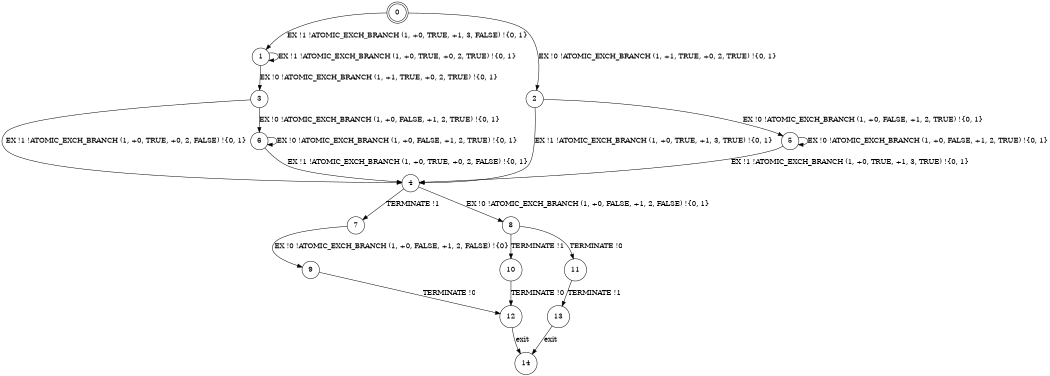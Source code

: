 digraph BCG {
size = "7, 10.5";
center = TRUE;
node [shape = circle];
0 [peripheries = 2];
0 -> 1 [label = "EX !1 !ATOMIC_EXCH_BRANCH (1, +0, TRUE, +1, 3, FALSE) !{0, 1}"];
0 -> 2 [label = "EX !0 !ATOMIC_EXCH_BRANCH (1, +1, TRUE, +0, 2, TRUE) !{0, 1}"];
1 -> 3 [label = "EX !0 !ATOMIC_EXCH_BRANCH (1, +1, TRUE, +0, 2, TRUE) !{0, 1}"];
1 -> 1 [label = "EX !1 !ATOMIC_EXCH_BRANCH (1, +0, TRUE, +0, 2, TRUE) !{0, 1}"];
2 -> 4 [label = "EX !1 !ATOMIC_EXCH_BRANCH (1, +0, TRUE, +1, 3, TRUE) !{0, 1}"];
2 -> 5 [label = "EX !0 !ATOMIC_EXCH_BRANCH (1, +0, FALSE, +1, 2, TRUE) !{0, 1}"];
3 -> 4 [label = "EX !1 !ATOMIC_EXCH_BRANCH (1, +0, TRUE, +0, 2, FALSE) !{0, 1}"];
3 -> 6 [label = "EX !0 !ATOMIC_EXCH_BRANCH (1, +0, FALSE, +1, 2, TRUE) !{0, 1}"];
4 -> 7 [label = "TERMINATE !1"];
4 -> 8 [label = "EX !0 !ATOMIC_EXCH_BRANCH (1, +0, FALSE, +1, 2, FALSE) !{0, 1}"];
5 -> 4 [label = "EX !1 !ATOMIC_EXCH_BRANCH (1, +0, TRUE, +1, 3, TRUE) !{0, 1}"];
5 -> 5 [label = "EX !0 !ATOMIC_EXCH_BRANCH (1, +0, FALSE, +1, 2, TRUE) !{0, 1}"];
6 -> 4 [label = "EX !1 !ATOMIC_EXCH_BRANCH (1, +0, TRUE, +0, 2, FALSE) !{0, 1}"];
6 -> 6 [label = "EX !0 !ATOMIC_EXCH_BRANCH (1, +0, FALSE, +1, 2, TRUE) !{0, 1}"];
7 -> 9 [label = "EX !0 !ATOMIC_EXCH_BRANCH (1, +0, FALSE, +1, 2, FALSE) !{0}"];
8 -> 10 [label = "TERMINATE !1"];
8 -> 11 [label = "TERMINATE !0"];
9 -> 12 [label = "TERMINATE !0"];
10 -> 12 [label = "TERMINATE !0"];
11 -> 13 [label = "TERMINATE !1"];
12 -> 14 [label = "exit"];
13 -> 14 [label = "exit"];
}
